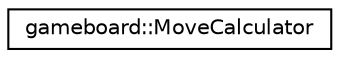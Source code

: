 digraph "Graphical Class Hierarchy"
{
 // LATEX_PDF_SIZE
  edge [fontname="Helvetica",fontsize="10",labelfontname="Helvetica",labelfontsize="10"];
  node [fontname="Helvetica",fontsize="10",shape=record];
  rankdir="LR";
  Node0 [label="gameboard::MoveCalculator",height=0.2,width=0.4,color="black", fillcolor="white", style="filled",URL="$classgameboard_1_1MoveCalculator.html",tooltip="Calculates legal gameboard::Move objects for of a gameboard::GameBoard with a particular state."];
}
